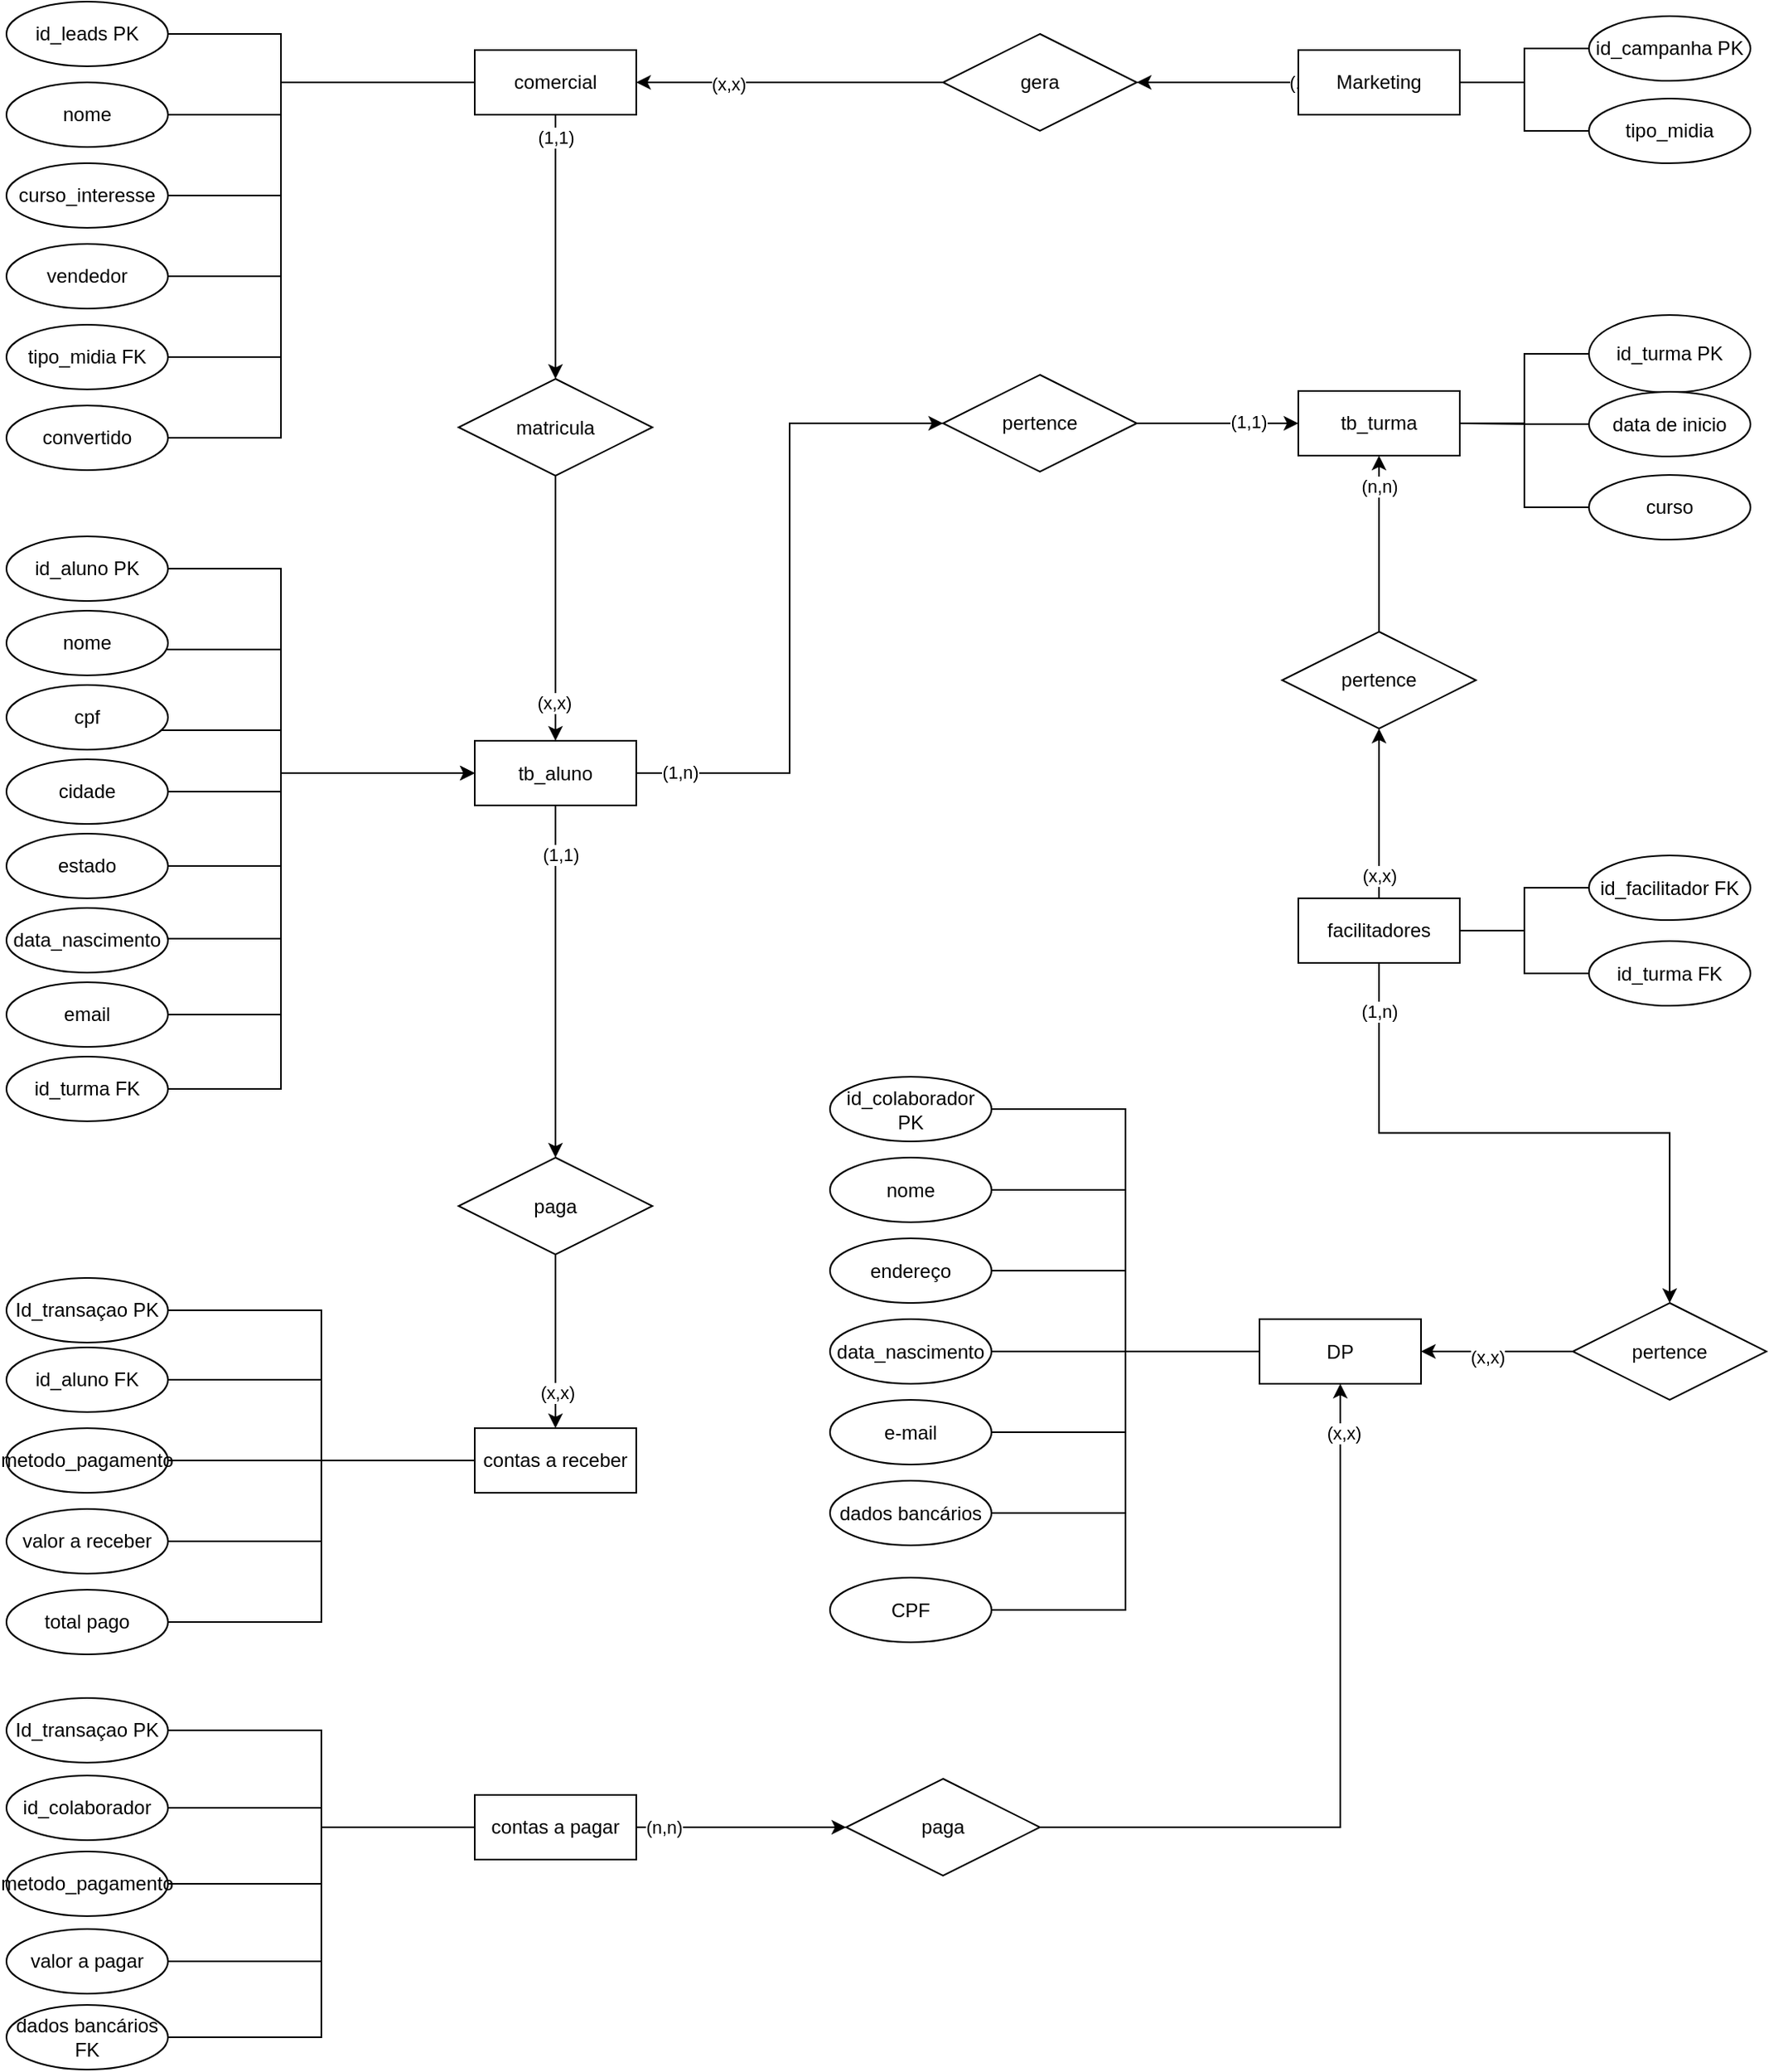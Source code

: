 <mxfile version="16.2.7" type="github">
  <diagram id="YJDorFOKSxrE0az7E-os" name="Page-1">
    <mxGraphModel dx="3046" dy="2547" grid="1" gridSize="10" guides="1" tooltips="1" connect="1" arrows="1" fold="1" page="1" pageScale="1" pageWidth="1169" pageHeight="827" math="0" shadow="0">
      <root>
        <mxCell id="0" />
        <mxCell id="1" parent="0" />
        <mxCell id="yTfPNT7VYN94s2qLSQWw-293" value="" style="edgeStyle=orthogonalEdgeStyle;rounded=0;orthogonalLoop=1;jettySize=auto;html=1;entryX=0;entryY=0.5;entryDx=0;entryDy=0;" parent="1" source="yTfPNT7VYN94s2qLSQWw-297" target="yTfPNT7VYN94s2qLSQWw-324" edge="1">
          <mxGeometry relative="1" as="geometry" />
        </mxCell>
        <mxCell id="yTfPNT7VYN94s2qLSQWw-294" value="(1,n)" style="edgeLabel;html=1;align=center;verticalAlign=middle;resizable=0;points=[];" parent="yTfPNT7VYN94s2qLSQWw-293" vertex="1" connectable="0">
          <mxGeometry x="-0.868" y="2" relative="1" as="geometry">
            <mxPoint y="1" as="offset" />
          </mxGeometry>
        </mxCell>
        <mxCell id="yTfPNT7VYN94s2qLSQWw-295" value="" style="edgeStyle=orthogonalEdgeStyle;rounded=0;orthogonalLoop=1;jettySize=auto;html=1;entryX=0.5;entryY=0;entryDx=0;entryDy=0;" parent="1" source="yTfPNT7VYN94s2qLSQWw-297" target="yTfPNT7VYN94s2qLSQWw-396" edge="1">
          <mxGeometry relative="1" as="geometry">
            <mxPoint x="-830" y="-1044" as="targetPoint" />
          </mxGeometry>
        </mxCell>
        <mxCell id="yTfPNT7VYN94s2qLSQWw-296" value="(1,1)" style="edgeLabel;html=1;align=center;verticalAlign=middle;resizable=0;points=[];" parent="yTfPNT7VYN94s2qLSQWw-295" vertex="1" connectable="0">
          <mxGeometry x="-0.727" y="3" relative="1" as="geometry">
            <mxPoint as="offset" />
          </mxGeometry>
        </mxCell>
        <mxCell id="yTfPNT7VYN94s2qLSQWw-297" value="tb_aluno" style="whiteSpace=wrap;html=1;align=center;" parent="1" vertex="1">
          <mxGeometry x="-810" y="-1162.5" width="100" height="40" as="geometry" />
        </mxCell>
        <mxCell id="yTfPNT7VYN94s2qLSQWw-298" value="" style="edgeStyle=orthogonalEdgeStyle;rounded=0;orthogonalLoop=1;jettySize=auto;html=1;entryX=0;entryY=0.5;entryDx=0;entryDy=0;endArrow=none;endFill=0;" parent="1" source="yTfPNT7VYN94s2qLSQWw-299" target="yTfPNT7VYN94s2qLSQWw-297" edge="1">
          <mxGeometry relative="1" as="geometry">
            <mxPoint x="-920" y="-1269" as="targetPoint" />
            <Array as="points">
              <mxPoint x="-930" y="-1269" />
              <mxPoint x="-930" y="-1142" />
            </Array>
          </mxGeometry>
        </mxCell>
        <mxCell id="yTfPNT7VYN94s2qLSQWw-299" value="id_aluno PK" style="ellipse;whiteSpace=wrap;html=1;align=center;" parent="1" vertex="1">
          <mxGeometry x="-1100" y="-1289" width="100" height="40" as="geometry" />
        </mxCell>
        <mxCell id="yTfPNT7VYN94s2qLSQWw-300" value="" style="edgeStyle=orthogonalEdgeStyle;rounded=0;orthogonalLoop=1;jettySize=auto;html=1;entryX=0;entryY=0.5;entryDx=0;entryDy=0;endArrow=none;endFill=0;" parent="1" source="yTfPNT7VYN94s2qLSQWw-301" target="yTfPNT7VYN94s2qLSQWw-297" edge="1">
          <mxGeometry relative="1" as="geometry">
            <mxPoint x="-920" y="-1219" as="targetPoint" />
            <Array as="points">
              <mxPoint x="-930" y="-1219" />
              <mxPoint x="-930" y="-1142" />
            </Array>
          </mxGeometry>
        </mxCell>
        <mxCell id="yTfPNT7VYN94s2qLSQWw-301" value="nome" style="ellipse;whiteSpace=wrap;html=1;align=center;" parent="1" vertex="1">
          <mxGeometry x="-1100" y="-1243" width="100" height="40" as="geometry" />
        </mxCell>
        <mxCell id="yTfPNT7VYN94s2qLSQWw-302" value="" style="edgeStyle=orthogonalEdgeStyle;rounded=0;orthogonalLoop=1;jettySize=auto;html=1;entryX=0;entryY=0.5;entryDx=0;entryDy=0;endArrow=none;endFill=0;" parent="1" source="yTfPNT7VYN94s2qLSQWw-303" target="yTfPNT7VYN94s2qLSQWw-297" edge="1">
          <mxGeometry relative="1" as="geometry">
            <mxPoint x="-920" y="-1169" as="targetPoint" />
            <Array as="points">
              <mxPoint x="-930" y="-1169" />
              <mxPoint x="-930" y="-1142" />
            </Array>
          </mxGeometry>
        </mxCell>
        <mxCell id="yTfPNT7VYN94s2qLSQWw-303" value="cpf" style="ellipse;whiteSpace=wrap;html=1;align=center;" parent="1" vertex="1">
          <mxGeometry x="-1100" y="-1197" width="100" height="40" as="geometry" />
        </mxCell>
        <mxCell id="yTfPNT7VYN94s2qLSQWw-304" value="" style="edgeStyle=orthogonalEdgeStyle;rounded=0;orthogonalLoop=1;jettySize=auto;html=1;entryX=0;entryY=0.5;entryDx=0;entryDy=0;endArrow=none;endFill=0;exitX=1;exitY=0.5;exitDx=0;exitDy=0;" parent="1" source="yTfPNT7VYN94s2qLSQWw-305" target="yTfPNT7VYN94s2qLSQWw-297" edge="1">
          <mxGeometry relative="1" as="geometry">
            <mxPoint x="-920" y="-1119" as="targetPoint" />
            <Array as="points">
              <mxPoint x="-930" y="-1131" />
              <mxPoint x="-930" y="-1142" />
            </Array>
          </mxGeometry>
        </mxCell>
        <mxCell id="yTfPNT7VYN94s2qLSQWw-305" value="cidade" style="ellipse;whiteSpace=wrap;html=1;align=center;" parent="1" vertex="1">
          <mxGeometry x="-1100" y="-1151" width="100" height="40" as="geometry" />
        </mxCell>
        <mxCell id="yTfPNT7VYN94s2qLSQWw-306" value="" style="edgeStyle=orthogonalEdgeStyle;rounded=0;orthogonalLoop=1;jettySize=auto;html=1;entryX=0;entryY=0.5;entryDx=0;entryDy=0;endArrow=none;endFill=0;" parent="1" source="yTfPNT7VYN94s2qLSQWw-307" target="yTfPNT7VYN94s2qLSQWw-297" edge="1">
          <mxGeometry relative="1" as="geometry">
            <mxPoint x="-920" y="-1069" as="targetPoint" />
            <Array as="points">
              <mxPoint x="-930" y="-1085" />
              <mxPoint x="-930" y="-1142" />
            </Array>
          </mxGeometry>
        </mxCell>
        <mxCell id="yTfPNT7VYN94s2qLSQWw-307" value="estado" style="ellipse;whiteSpace=wrap;html=1;align=center;" parent="1" vertex="1">
          <mxGeometry x="-1100" y="-1105" width="100" height="40" as="geometry" />
        </mxCell>
        <mxCell id="yTfPNT7VYN94s2qLSQWw-308" value="" style="edgeStyle=orthogonalEdgeStyle;rounded=0;orthogonalLoop=1;jettySize=auto;html=1;entryX=0;entryY=0.5;entryDx=0;entryDy=0;endArrow=none;endFill=0;exitX=1;exitY=0.5;exitDx=0;exitDy=0;" parent="1" source="yTfPNT7VYN94s2qLSQWw-309" target="yTfPNT7VYN94s2qLSQWw-297" edge="1">
          <mxGeometry relative="1" as="geometry">
            <mxPoint x="-920" y="-1019" as="targetPoint" />
            <Array as="points">
              <mxPoint x="-930" y="-1040" />
              <mxPoint x="-930" y="-1142" />
            </Array>
          </mxGeometry>
        </mxCell>
        <mxCell id="yTfPNT7VYN94s2qLSQWw-309" value="data_nascimento" style="ellipse;whiteSpace=wrap;html=1;align=center;" parent="1" vertex="1">
          <mxGeometry x="-1100" y="-1059" width="100" height="40" as="geometry" />
        </mxCell>
        <mxCell id="yTfPNT7VYN94s2qLSQWw-310" value="tb_turma" style="whiteSpace=wrap;html=1;align=center;" parent="1" vertex="1">
          <mxGeometry x="-300" y="-1379" width="100" height="40" as="geometry" />
        </mxCell>
        <mxCell id="yTfPNT7VYN94s2qLSQWw-315" value="" style="edgeStyle=orthogonalEdgeStyle;rounded=0;orthogonalLoop=1;jettySize=auto;html=1;entryX=1;entryY=0.5;entryDx=0;entryDy=0;endArrow=none;endFill=0;" parent="1" source="yTfPNT7VYN94s2qLSQWw-316" target="yTfPNT7VYN94s2qLSQWw-310" edge="1">
          <mxGeometry relative="1" as="geometry" />
        </mxCell>
        <mxCell id="yTfPNT7VYN94s2qLSQWw-316" value="id_turma PK" style="ellipse;whiteSpace=wrap;html=1;align=center;flipV=1;" parent="1" vertex="1">
          <mxGeometry x="-120" y="-1426" width="100" height="48" as="geometry" />
        </mxCell>
        <mxCell id="yTfPNT7VYN94s2qLSQWw-319" value="" style="edgeStyle=orthogonalEdgeStyle;rounded=0;orthogonalLoop=1;jettySize=auto;html=1;entryX=1;entryY=0.5;entryDx=0;entryDy=0;endArrow=none;endFill=0;" parent="1" source="yTfPNT7VYN94s2qLSQWw-320" target="yTfPNT7VYN94s2qLSQWw-310" edge="1">
          <mxGeometry relative="1" as="geometry">
            <mxPoint x="-196" y="-1285.5" as="targetPoint" />
          </mxGeometry>
        </mxCell>
        <mxCell id="yTfPNT7VYN94s2qLSQWw-320" value="data de inicio" style="ellipse;whiteSpace=wrap;html=1;align=center;flipV=1;" parent="1" vertex="1">
          <mxGeometry x="-120" y="-1378.5" width="100" height="40" as="geometry" />
        </mxCell>
        <mxCell id="yTfPNT7VYN94s2qLSQWw-321" value="" style="edgeStyle=orthogonalEdgeStyle;rounded=0;orthogonalLoop=1;jettySize=auto;html=1;entryX=1;entryY=0.5;entryDx=0;entryDy=0;endArrow=none;endFill=0;exitX=0;exitY=0.5;exitDx=0;exitDy=0;" parent="1" source="yTfPNT7VYN94s2qLSQWw-322" target="yTfPNT7VYN94s2qLSQWw-310" edge="1">
          <mxGeometry relative="1" as="geometry">
            <mxPoint x="-200" y="-1215.5" as="targetPoint" />
            <mxPoint x="-120" y="-1310.5" as="sourcePoint" />
          </mxGeometry>
        </mxCell>
        <mxCell id="yTfPNT7VYN94s2qLSQWw-322" value="curso" style="ellipse;whiteSpace=wrap;html=1;align=center;flipV=1;" parent="1" vertex="1">
          <mxGeometry x="-120" y="-1327" width="100" height="40" as="geometry" />
        </mxCell>
        <mxCell id="yTfPNT7VYN94s2qLSQWw-323" value="" style="edgeStyle=orthogonalEdgeStyle;rounded=0;orthogonalLoop=1;jettySize=auto;html=1;" parent="1" source="yTfPNT7VYN94s2qLSQWw-324" target="yTfPNT7VYN94s2qLSQWw-310" edge="1">
          <mxGeometry relative="1" as="geometry" />
        </mxCell>
        <mxCell id="asldm5agLRDIXmaxJVd2-7" value="(1,1)" style="edgeLabel;html=1;align=center;verticalAlign=middle;resizable=0;points=[];" parent="yTfPNT7VYN94s2qLSQWw-323" vertex="1" connectable="0">
          <mxGeometry x="0.384" y="1" relative="1" as="geometry">
            <mxPoint as="offset" />
          </mxGeometry>
        </mxCell>
        <mxCell id="yTfPNT7VYN94s2qLSQWw-324" value="pertence" style="shape=rhombus;perimeter=rhombusPerimeter;whiteSpace=wrap;html=1;align=center;" parent="1" vertex="1">
          <mxGeometry x="-520" y="-1389" width="120" height="60" as="geometry" />
        </mxCell>
        <mxCell id="yTfPNT7VYN94s2qLSQWw-325" value="" style="edgeStyle=orthogonalEdgeStyle;rounded=0;orthogonalLoop=1;jettySize=auto;html=1;entryX=0.5;entryY=1;entryDx=0;entryDy=0;exitX=0.5;exitY=0;exitDx=0;exitDy=0;" parent="1" source="yTfPNT7VYN94s2qLSQWw-326" target="yTfPNT7VYN94s2qLSQWw-404" edge="1">
          <mxGeometry relative="1" as="geometry">
            <mxPoint x="-90" y="-957" as="targetPoint" />
          </mxGeometry>
        </mxCell>
        <mxCell id="asldm5agLRDIXmaxJVd2-4" value="(x,x)" style="edgeLabel;html=1;align=center;verticalAlign=middle;resizable=0;points=[];" parent="yTfPNT7VYN94s2qLSQWw-325" vertex="1" connectable="0">
          <mxGeometry x="-0.729" relative="1" as="geometry">
            <mxPoint as="offset" />
          </mxGeometry>
        </mxCell>
        <mxCell id="yTfPNT7VYN94s2qLSQWw-326" value="facilitadores" style="whiteSpace=wrap;html=1;align=center;" parent="1" vertex="1">
          <mxGeometry x="-300" y="-1065" width="100" height="40" as="geometry" />
        </mxCell>
        <mxCell id="yTfPNT7VYN94s2qLSQWw-327" value="" style="edgeStyle=orthogonalEdgeStyle;rounded=0;orthogonalLoop=1;jettySize=auto;html=1;endArrow=none;endFill=0;" parent="1" source="yTfPNT7VYN94s2qLSQWw-328" target="yTfPNT7VYN94s2qLSQWw-326" edge="1">
          <mxGeometry relative="1" as="geometry" />
        </mxCell>
        <mxCell id="yTfPNT7VYN94s2qLSQWw-328" value="id_facilitador FK" style="ellipse;whiteSpace=wrap;html=1;align=center;" parent="1" vertex="1">
          <mxGeometry x="-120" y="-1091.5" width="100" height="40" as="geometry" />
        </mxCell>
        <mxCell id="yTfPNT7VYN94s2qLSQWw-329" value="" style="edgeStyle=orthogonalEdgeStyle;rounded=0;orthogonalLoop=1;jettySize=auto;html=1;endArrow=none;endFill=0;" parent="1" source="yTfPNT7VYN94s2qLSQWw-330" target="yTfPNT7VYN94s2qLSQWw-326" edge="1">
          <mxGeometry relative="1" as="geometry" />
        </mxCell>
        <mxCell id="yTfPNT7VYN94s2qLSQWw-330" value="id_turma FK" style="ellipse;whiteSpace=wrap;html=1;align=center;" parent="1" vertex="1">
          <mxGeometry x="-120" y="-1038.5" width="100" height="40" as="geometry" />
        </mxCell>
        <mxCell id="yTfPNT7VYN94s2qLSQWw-331" value="id_colaborador PK" style="ellipse;whiteSpace=wrap;html=1;align=center;" parent="1" vertex="1">
          <mxGeometry x="-590" y="-954.5" width="100" height="40" as="geometry" />
        </mxCell>
        <mxCell id="yTfPNT7VYN94s2qLSQWw-332" value="nome" style="ellipse;whiteSpace=wrap;html=1;align=center;" parent="1" vertex="1">
          <mxGeometry x="-590" y="-904.5" width="100" height="40" as="geometry" />
        </mxCell>
        <mxCell id="yTfPNT7VYN94s2qLSQWw-333" value="endereço" style="ellipse;whiteSpace=wrap;html=1;align=center;" parent="1" vertex="1">
          <mxGeometry x="-590" y="-854.5" width="100" height="40" as="geometry" />
        </mxCell>
        <mxCell id="yTfPNT7VYN94s2qLSQWw-334" value="data_nascimento" style="ellipse;whiteSpace=wrap;html=1;align=center;" parent="1" vertex="1">
          <mxGeometry x="-590" y="-804.5" width="100" height="40" as="geometry" />
        </mxCell>
        <mxCell id="yTfPNT7VYN94s2qLSQWw-335" value="" style="edgeStyle=orthogonalEdgeStyle;rounded=0;orthogonalLoop=1;jettySize=auto;html=1;entryX=0;entryY=0.5;entryDx=0;entryDy=0;endArrow=none;endFill=0;" parent="1" source="yTfPNT7VYN94s2qLSQWw-336" target="yTfPNT7VYN94s2qLSQWw-338" edge="1">
          <mxGeometry relative="1" as="geometry">
            <mxPoint x="-470" y="-738" as="targetPoint" />
          </mxGeometry>
        </mxCell>
        <mxCell id="yTfPNT7VYN94s2qLSQWw-336" value="e-mail" style="ellipse;whiteSpace=wrap;html=1;align=center;" parent="1" vertex="1">
          <mxGeometry x="-590" y="-754.5" width="100" height="40" as="geometry" />
        </mxCell>
        <mxCell id="yTfPNT7VYN94s2qLSQWw-337" value="dados bancários" style="ellipse;whiteSpace=wrap;html=1;align=center;" parent="1" vertex="1">
          <mxGeometry x="-590" y="-704.5" width="100" height="40" as="geometry" />
        </mxCell>
        <mxCell id="yTfPNT7VYN94s2qLSQWw-338" value="DP" style="whiteSpace=wrap;html=1;align=center;" parent="1" vertex="1">
          <mxGeometry x="-324" y="-804.5" width="100" height="40" as="geometry" />
        </mxCell>
        <mxCell id="yTfPNT7VYN94s2qLSQWw-339" value="" style="edgeStyle=orthogonalEdgeStyle;rounded=0;orthogonalLoop=1;jettySize=auto;html=1;entryX=0;entryY=0.5;entryDx=0;entryDy=0;exitX=1;exitY=0.5;exitDx=0;exitDy=0;endArrow=none;endFill=0;" parent="1" source="yTfPNT7VYN94s2qLSQWw-333" target="yTfPNT7VYN94s2qLSQWw-338" edge="1">
          <mxGeometry relative="1" as="geometry">
            <mxPoint x="-510" y="-815" as="targetPoint" />
            <mxPoint x="-424" y="-838" as="sourcePoint" />
          </mxGeometry>
        </mxCell>
        <mxCell id="yTfPNT7VYN94s2qLSQWw-340" value="" style="edgeStyle=orthogonalEdgeStyle;rounded=0;orthogonalLoop=1;jettySize=auto;html=1;entryX=0;entryY=0.5;entryDx=0;entryDy=0;exitX=1;exitY=0.5;exitDx=0;exitDy=0;endArrow=none;endFill=0;" parent="1" source="yTfPNT7VYN94s2qLSQWw-332" target="yTfPNT7VYN94s2qLSQWw-338" edge="1">
          <mxGeometry relative="1" as="geometry">
            <mxPoint x="-424" y="-889" as="sourcePoint" />
            <mxPoint x="-510" y="-815" as="targetPoint" />
          </mxGeometry>
        </mxCell>
        <mxCell id="yTfPNT7VYN94s2qLSQWw-341" value="" style="edgeStyle=orthogonalEdgeStyle;rounded=0;orthogonalLoop=1;jettySize=auto;html=1;entryX=0;entryY=0.5;entryDx=0;entryDy=0;exitX=1;exitY=0.5;exitDx=0;exitDy=0;endArrow=none;endFill=0;" parent="1" source="yTfPNT7VYN94s2qLSQWw-331" target="yTfPNT7VYN94s2qLSQWw-338" edge="1">
          <mxGeometry relative="1" as="geometry">
            <mxPoint x="-424" y="-940" as="sourcePoint" />
            <mxPoint x="-510" y="-815" as="targetPoint" />
          </mxGeometry>
        </mxCell>
        <mxCell id="yTfPNT7VYN94s2qLSQWw-342" value="" style="edgeStyle=orthogonalEdgeStyle;rounded=0;orthogonalLoop=1;jettySize=auto;html=1;entryX=0;entryY=0.5;entryDx=0;entryDy=0;exitX=1;exitY=0.5;exitDx=0;exitDy=0;endArrow=none;endFill=0;" parent="1" source="yTfPNT7VYN94s2qLSQWw-334" target="yTfPNT7VYN94s2qLSQWw-338" edge="1">
          <mxGeometry relative="1" as="geometry">
            <mxPoint x="-510" y="-815" as="targetPoint" />
            <mxPoint x="-424" y="-787" as="sourcePoint" />
          </mxGeometry>
        </mxCell>
        <mxCell id="yTfPNT7VYN94s2qLSQWw-343" value="" style="edgeStyle=orthogonalEdgeStyle;rounded=0;orthogonalLoop=1;jettySize=auto;html=1;entryX=0;entryY=0.5;entryDx=0;entryDy=0;exitX=1;exitY=0.5;exitDx=0;exitDy=0;endArrow=none;endFill=0;" parent="1" source="yTfPNT7VYN94s2qLSQWw-337" target="yTfPNT7VYN94s2qLSQWw-338" edge="1">
          <mxGeometry relative="1" as="geometry">
            <mxPoint x="-510" y="-815" as="targetPoint" />
            <mxPoint x="-424" y="-685" as="sourcePoint" />
          </mxGeometry>
        </mxCell>
        <mxCell id="yTfPNT7VYN94s2qLSQWw-344" value="" style="edgeStyle=orthogonalEdgeStyle;rounded=0;orthogonalLoop=1;jettySize=auto;html=1;entryX=0;entryY=0.5;entryDx=0;entryDy=0;endArrow=none;endFill=0;" parent="1" source="yTfPNT7VYN94s2qLSQWw-345" target="yTfPNT7VYN94s2qLSQWw-338" edge="1">
          <mxGeometry relative="1" as="geometry">
            <mxPoint x="-460" y="-610" as="targetPoint" />
          </mxGeometry>
        </mxCell>
        <mxCell id="yTfPNT7VYN94s2qLSQWw-345" value="CPF" style="ellipse;whiteSpace=wrap;html=1;align=center;" parent="1" vertex="1">
          <mxGeometry x="-590" y="-644.5" width="100" height="40" as="geometry" />
        </mxCell>
        <mxCell id="yTfPNT7VYN94s2qLSQWw-346" value="contas a receber" style="whiteSpace=wrap;html=1;align=center;" parent="1" vertex="1">
          <mxGeometry x="-810" y="-737" width="100" height="40" as="geometry" />
        </mxCell>
        <mxCell id="yTfPNT7VYN94s2qLSQWw-347" value="" style="edgeStyle=orthogonalEdgeStyle;rounded=0;orthogonalLoop=1;jettySize=auto;html=1;entryX=0;entryY=0.5;entryDx=0;entryDy=0;endArrow=none;endFill=0;" parent="1" source="yTfPNT7VYN94s2qLSQWw-348" target="yTfPNT7VYN94s2qLSQWw-346" edge="1">
          <mxGeometry relative="1" as="geometry">
            <mxPoint x="-920" y="-767" as="targetPoint" />
          </mxGeometry>
        </mxCell>
        <mxCell id="yTfPNT7VYN94s2qLSQWw-348" value="id_aluno FK" style="ellipse;whiteSpace=wrap;html=1;align=center;" parent="1" vertex="1">
          <mxGeometry x="-1100" y="-787" width="100" height="40" as="geometry" />
        </mxCell>
        <mxCell id="yTfPNT7VYN94s2qLSQWw-349" value="" style="edgeStyle=orthogonalEdgeStyle;rounded=0;orthogonalLoop=1;jettySize=auto;html=1;entryX=0;entryY=0.5;entryDx=0;entryDy=0;endArrow=none;endFill=0;" parent="1" source="yTfPNT7VYN94s2qLSQWw-350" target="yTfPNT7VYN94s2qLSQWw-346" edge="1">
          <mxGeometry relative="1" as="geometry">
            <mxPoint x="-920" y="-717" as="targetPoint" />
          </mxGeometry>
        </mxCell>
        <mxCell id="yTfPNT7VYN94s2qLSQWw-350" value="metodo_pagamento" style="ellipse;whiteSpace=wrap;html=1;align=center;" parent="1" vertex="1">
          <mxGeometry x="-1100" y="-737" width="100" height="40" as="geometry" />
        </mxCell>
        <mxCell id="yTfPNT7VYN94s2qLSQWw-351" value="" style="edgeStyle=orthogonalEdgeStyle;rounded=0;orthogonalLoop=1;jettySize=auto;html=1;entryX=0;entryY=0.5;entryDx=0;entryDy=0;endArrow=none;endFill=0;" parent="1" source="yTfPNT7VYN94s2qLSQWw-352" target="yTfPNT7VYN94s2qLSQWw-346" edge="1">
          <mxGeometry relative="1" as="geometry">
            <mxPoint x="-920" y="-667" as="targetPoint" />
          </mxGeometry>
        </mxCell>
        <mxCell id="yTfPNT7VYN94s2qLSQWw-352" value="valor a receber" style="ellipse;whiteSpace=wrap;html=1;align=center;" parent="1" vertex="1">
          <mxGeometry x="-1100" y="-687" width="100" height="40" as="geometry" />
        </mxCell>
        <mxCell id="yTfPNT7VYN94s2qLSQWw-353" value="" style="edgeStyle=orthogonalEdgeStyle;rounded=0;orthogonalLoop=1;jettySize=auto;html=1;entryX=0;entryY=0.5;entryDx=0;entryDy=0;endArrow=none;endFill=0;" parent="1" source="yTfPNT7VYN94s2qLSQWw-354" target="yTfPNT7VYN94s2qLSQWw-346" edge="1">
          <mxGeometry relative="1" as="geometry">
            <mxPoint x="-920" y="-617" as="targetPoint" />
          </mxGeometry>
        </mxCell>
        <mxCell id="yTfPNT7VYN94s2qLSQWw-354" value="total pago" style="ellipse;whiteSpace=wrap;html=1;align=center;" parent="1" vertex="1">
          <mxGeometry x="-1100" y="-637" width="100" height="40" as="geometry" />
        </mxCell>
        <mxCell id="yTfPNT7VYN94s2qLSQWw-355" value="" style="edgeStyle=orthogonalEdgeStyle;rounded=0;orthogonalLoop=1;jettySize=auto;html=1;entryX=0;entryY=0.5;entryDx=0;entryDy=0;endArrow=none;endFill=0;" parent="1" source="yTfPNT7VYN94s2qLSQWw-356" target="yTfPNT7VYN94s2qLSQWw-346" edge="1">
          <mxGeometry relative="1" as="geometry">
            <mxPoint x="-920" y="-810" as="targetPoint" />
          </mxGeometry>
        </mxCell>
        <mxCell id="yTfPNT7VYN94s2qLSQWw-356" value="Id_transaçao PK" style="ellipse;whiteSpace=wrap;html=1;align=center;" parent="1" vertex="1">
          <mxGeometry x="-1100" y="-830" width="100" height="40" as="geometry" />
        </mxCell>
        <mxCell id="yTfPNT7VYN94s2qLSQWw-357" value="" style="edgeStyle=orthogonalEdgeStyle;rounded=0;orthogonalLoop=1;jettySize=auto;html=1;entryX=0;entryY=0.5;entryDx=0;entryDy=0;" parent="1" source="yTfPNT7VYN94s2qLSQWw-359" target="yTfPNT7VYN94s2qLSQWw-399" edge="1">
          <mxGeometry relative="1" as="geometry">
            <mxPoint x="-680" y="-480" as="targetPoint" />
          </mxGeometry>
        </mxCell>
        <mxCell id="yTfPNT7VYN94s2qLSQWw-358" value="(n,n)" style="edgeLabel;html=1;align=center;verticalAlign=middle;resizable=0;points=[];" parent="yTfPNT7VYN94s2qLSQWw-357" vertex="1" connectable="0">
          <mxGeometry x="-0.744" relative="1" as="geometry">
            <mxPoint as="offset" />
          </mxGeometry>
        </mxCell>
        <mxCell id="yTfPNT7VYN94s2qLSQWw-359" value="contas a pagar" style="whiteSpace=wrap;html=1;align=center;" parent="1" vertex="1">
          <mxGeometry x="-810" y="-510" width="100" height="40" as="geometry" />
        </mxCell>
        <mxCell id="yTfPNT7VYN94s2qLSQWw-360" value="" style="edgeStyle=orthogonalEdgeStyle;rounded=0;orthogonalLoop=1;jettySize=auto;html=1;entryX=0;entryY=0.5;entryDx=0;entryDy=0;endArrow=none;endFill=0;startArrow=none;startFill=0;" parent="1" source="yTfPNT7VYN94s2qLSQWw-361" target="yTfPNT7VYN94s2qLSQWw-359" edge="1">
          <mxGeometry relative="1" as="geometry">
            <mxPoint x="-900" y="-507" as="targetPoint" />
          </mxGeometry>
        </mxCell>
        <mxCell id="yTfPNT7VYN94s2qLSQWw-361" value="id_colaborador" style="ellipse;whiteSpace=wrap;html=1;align=center;" parent="1" vertex="1">
          <mxGeometry x="-1100" y="-522" width="100" height="40" as="geometry" />
        </mxCell>
        <mxCell id="yTfPNT7VYN94s2qLSQWw-362" value="" style="edgeStyle=orthogonalEdgeStyle;rounded=0;orthogonalLoop=1;jettySize=auto;html=1;entryX=0;entryY=0.5;entryDx=0;entryDy=0;endArrow=none;endFill=0;startArrow=none;startFill=0;" parent="1" source="yTfPNT7VYN94s2qLSQWw-363" target="yTfPNT7VYN94s2qLSQWw-359" edge="1">
          <mxGeometry relative="1" as="geometry">
            <mxPoint x="-900" y="-457" as="targetPoint" />
          </mxGeometry>
        </mxCell>
        <mxCell id="yTfPNT7VYN94s2qLSQWw-363" value="metodo_pagamento" style="ellipse;whiteSpace=wrap;html=1;align=center;" parent="1" vertex="1">
          <mxGeometry x="-1100" y="-475" width="100" height="40" as="geometry" />
        </mxCell>
        <mxCell id="yTfPNT7VYN94s2qLSQWw-364" value="" style="edgeStyle=orthogonalEdgeStyle;rounded=0;orthogonalLoop=1;jettySize=auto;html=1;entryX=0;entryY=0.5;entryDx=0;entryDy=0;endArrow=none;endFill=0;startArrow=none;startFill=0;" parent="1" source="yTfPNT7VYN94s2qLSQWw-365" target="yTfPNT7VYN94s2qLSQWw-359" edge="1">
          <mxGeometry relative="1" as="geometry">
            <mxPoint x="-900" y="-407" as="targetPoint" />
          </mxGeometry>
        </mxCell>
        <mxCell id="yTfPNT7VYN94s2qLSQWw-365" value="valor a pagar" style="ellipse;whiteSpace=wrap;html=1;align=center;" parent="1" vertex="1">
          <mxGeometry x="-1100" y="-427" width="100" height="40" as="geometry" />
        </mxCell>
        <mxCell id="yTfPNT7VYN94s2qLSQWw-366" value="" style="edgeStyle=orthogonalEdgeStyle;rounded=0;orthogonalLoop=1;jettySize=auto;html=1;entryX=0;entryY=0.5;entryDx=0;entryDy=0;endArrow=none;endFill=0;startArrow=none;startFill=0;" parent="1" source="yTfPNT7VYN94s2qLSQWw-367" target="yTfPNT7VYN94s2qLSQWw-359" edge="1">
          <mxGeometry relative="1" as="geometry">
            <mxPoint x="-900" y="-550" as="targetPoint" />
          </mxGeometry>
        </mxCell>
        <mxCell id="yTfPNT7VYN94s2qLSQWw-367" value="Id_transaçao PK" style="ellipse;whiteSpace=wrap;html=1;align=center;" parent="1" vertex="1">
          <mxGeometry x="-1100" y="-570" width="100" height="40" as="geometry" />
        </mxCell>
        <mxCell id="yTfPNT7VYN94s2qLSQWw-368" value="comercial" style="whiteSpace=wrap;html=1;align=center;" parent="1" vertex="1">
          <mxGeometry x="-810" y="-1590" width="100" height="40" as="geometry" />
        </mxCell>
        <mxCell id="yTfPNT7VYN94s2qLSQWw-369" value="" style="edgeStyle=orthogonalEdgeStyle;rounded=0;orthogonalLoop=1;jettySize=auto;html=1;entryX=0;entryY=0.5;entryDx=0;entryDy=0;endArrow=none;endFill=0;" parent="1" source="yTfPNT7VYN94s2qLSQWw-370" target="yTfPNT7VYN94s2qLSQWw-368" edge="1">
          <mxGeometry relative="1" as="geometry">
            <mxPoint x="-920" y="-1600" as="targetPoint" />
            <Array as="points">
              <mxPoint x="-930" y="-1600" />
              <mxPoint x="-930" y="-1570" />
            </Array>
          </mxGeometry>
        </mxCell>
        <mxCell id="yTfPNT7VYN94s2qLSQWw-370" value="id_leads PK" style="ellipse;whiteSpace=wrap;html=1;align=center;" parent="1" vertex="1">
          <mxGeometry x="-1100" y="-1620" width="100" height="40" as="geometry" />
        </mxCell>
        <mxCell id="yTfPNT7VYN94s2qLSQWw-371" value="" style="edgeStyle=orthogonalEdgeStyle;rounded=0;orthogonalLoop=1;jettySize=auto;html=1;entryX=0;entryY=0.5;entryDx=0;entryDy=0;endArrow=none;endFill=0;" parent="1" source="yTfPNT7VYN94s2qLSQWw-372" target="yTfPNT7VYN94s2qLSQWw-368" edge="1">
          <mxGeometry relative="1" as="geometry">
            <mxPoint x="-920" y="-1550" as="targetPoint" />
            <Array as="points">
              <mxPoint x="-930" y="-1550" />
              <mxPoint x="-930" y="-1570" />
            </Array>
          </mxGeometry>
        </mxCell>
        <mxCell id="yTfPNT7VYN94s2qLSQWw-372" value="nome" style="ellipse;whiteSpace=wrap;html=1;align=center;" parent="1" vertex="1">
          <mxGeometry x="-1100" y="-1570" width="100" height="40" as="geometry" />
        </mxCell>
        <mxCell id="yTfPNT7VYN94s2qLSQWw-373" value="" style="edgeStyle=orthogonalEdgeStyle;rounded=0;orthogonalLoop=1;jettySize=auto;html=1;entryX=0;entryY=0.5;entryDx=0;entryDy=0;endArrow=none;endFill=0;" parent="1" source="yTfPNT7VYN94s2qLSQWw-374" target="yTfPNT7VYN94s2qLSQWw-368" edge="1">
          <mxGeometry relative="1" as="geometry">
            <mxPoint x="-920" y="-1500" as="targetPoint" />
            <Array as="points">
              <mxPoint x="-930" y="-1500" />
              <mxPoint x="-930" y="-1570" />
            </Array>
          </mxGeometry>
        </mxCell>
        <mxCell id="yTfPNT7VYN94s2qLSQWw-374" value="curso_interesse" style="ellipse;whiteSpace=wrap;html=1;align=center;" parent="1" vertex="1">
          <mxGeometry x="-1100" y="-1520" width="100" height="40" as="geometry" />
        </mxCell>
        <mxCell id="yTfPNT7VYN94s2qLSQWw-375" value="" style="edgeStyle=orthogonalEdgeStyle;rounded=0;orthogonalLoop=1;jettySize=auto;html=1;entryX=0;entryY=0.5;entryDx=0;entryDy=0;endArrow=none;endFill=0;" parent="1" source="yTfPNT7VYN94s2qLSQWw-376" target="yTfPNT7VYN94s2qLSQWw-368" edge="1">
          <mxGeometry relative="1" as="geometry">
            <mxPoint x="-920" y="-1450" as="targetPoint" />
            <Array as="points">
              <mxPoint x="-930" y="-1450" />
              <mxPoint x="-930" y="-1570" />
            </Array>
          </mxGeometry>
        </mxCell>
        <mxCell id="yTfPNT7VYN94s2qLSQWw-376" value="vendedor" style="ellipse;whiteSpace=wrap;html=1;align=center;" parent="1" vertex="1">
          <mxGeometry x="-1100" y="-1470" width="100" height="40" as="geometry" />
        </mxCell>
        <mxCell id="yTfPNT7VYN94s2qLSQWw-377" value="" style="edgeStyle=orthogonalEdgeStyle;rounded=0;orthogonalLoop=1;jettySize=auto;html=1;entryX=0;entryY=0.5;entryDx=0;entryDy=0;endArrow=none;endFill=0;" parent="1" source="yTfPNT7VYN94s2qLSQWw-378" target="yTfPNT7VYN94s2qLSQWw-368" edge="1">
          <mxGeometry relative="1" as="geometry">
            <mxPoint x="-920" y="-1400" as="targetPoint" />
            <Array as="points">
              <mxPoint x="-930" y="-1400" />
              <mxPoint x="-930" y="-1570" />
            </Array>
          </mxGeometry>
        </mxCell>
        <mxCell id="yTfPNT7VYN94s2qLSQWw-378" value="tipo_midia FK" style="ellipse;whiteSpace=wrap;html=1;align=center;" parent="1" vertex="1">
          <mxGeometry x="-1100" y="-1420" width="100" height="40" as="geometry" />
        </mxCell>
        <mxCell id="yTfPNT7VYN94s2qLSQWw-379" value="" style="edgeStyle=orthogonalEdgeStyle;rounded=0;orthogonalLoop=1;jettySize=auto;html=1;entryX=0;entryY=0.5;entryDx=0;entryDy=0;endArrow=none;endFill=0;" parent="1" source="yTfPNT7VYN94s2qLSQWw-380" target="yTfPNT7VYN94s2qLSQWw-368" edge="1">
          <mxGeometry relative="1" as="geometry">
            <mxPoint x="-920" y="-1350" as="targetPoint" />
            <Array as="points">
              <mxPoint x="-930" y="-1350" />
              <mxPoint x="-930" y="-1570" />
            </Array>
          </mxGeometry>
        </mxCell>
        <mxCell id="yTfPNT7VYN94s2qLSQWw-380" value="convertido" style="ellipse;whiteSpace=wrap;html=1;align=center;" parent="1" vertex="1">
          <mxGeometry x="-1100" y="-1370" width="100" height="40" as="geometry" />
        </mxCell>
        <mxCell id="yTfPNT7VYN94s2qLSQWw-381" value="" style="edgeStyle=orthogonalEdgeStyle;rounded=0;orthogonalLoop=1;jettySize=auto;html=1;entryX=1;entryY=0.5;entryDx=0;entryDy=0;" parent="1" source="yTfPNT7VYN94s2qLSQWw-383" target="yTfPNT7VYN94s2qLSQWw-401" edge="1">
          <mxGeometry relative="1" as="geometry">
            <mxPoint x="-480" y="-1480" as="targetPoint" />
          </mxGeometry>
        </mxCell>
        <mxCell id="yTfPNT7VYN94s2qLSQWw-382" value="(1, n)" style="edgeLabel;html=1;align=center;verticalAlign=middle;resizable=0;points=[];" parent="yTfPNT7VYN94s2qLSQWw-381" vertex="1" connectable="0">
          <mxGeometry x="-0.618" y="-2" relative="1" as="geometry">
            <mxPoint x="26" y="2" as="offset" />
          </mxGeometry>
        </mxCell>
        <mxCell id="yTfPNT7VYN94s2qLSQWw-383" value="Marketing" style="whiteSpace=wrap;html=1;align=center;" parent="1" vertex="1">
          <mxGeometry x="-300" y="-1590" width="100" height="40" as="geometry" />
        </mxCell>
        <mxCell id="yTfPNT7VYN94s2qLSQWw-384" value="" style="edgeStyle=orthogonalEdgeStyle;rounded=0;orthogonalLoop=1;jettySize=auto;html=1;entryX=1;entryY=0.5;entryDx=0;entryDy=0;endArrow=none;endFill=0;" parent="1" source="yTfPNT7VYN94s2qLSQWw-385" target="yTfPNT7VYN94s2qLSQWw-383" edge="1">
          <mxGeometry relative="1" as="geometry" />
        </mxCell>
        <mxCell id="yTfPNT7VYN94s2qLSQWw-385" value="tipo_midia" style="ellipse;whiteSpace=wrap;html=1;align=center;flipV=1;" parent="1" vertex="1">
          <mxGeometry x="-120" y="-1560" width="100" height="40" as="geometry" />
        </mxCell>
        <mxCell id="yTfPNT7VYN94s2qLSQWw-386" value="" style="edgeStyle=orthogonalEdgeStyle;rounded=0;orthogonalLoop=1;jettySize=auto;html=1;entryX=1;entryY=0.5;entryDx=0;entryDy=0;endArrow=none;endFill=0;" parent="1" source="yTfPNT7VYN94s2qLSQWw-387" target="yTfPNT7VYN94s2qLSQWw-383" edge="1">
          <mxGeometry relative="1" as="geometry" />
        </mxCell>
        <mxCell id="yTfPNT7VYN94s2qLSQWw-387" value="id_campanha PK" style="ellipse;whiteSpace=wrap;html=1;align=center;flipV=1;" parent="1" vertex="1">
          <mxGeometry x="-120" y="-1611" width="100" height="40" as="geometry" />
        </mxCell>
        <mxCell id="yTfPNT7VYN94s2qLSQWw-388" value="" style="edgeStyle=orthogonalEdgeStyle;rounded=0;orthogonalLoop=1;jettySize=auto;html=1;entryX=0.5;entryY=1;entryDx=0;entryDy=0;startArrow=classic;startFill=1;endArrow=none;endFill=0;" parent="1" source="yTfPNT7VYN94s2qLSQWw-390" target="yTfPNT7VYN94s2qLSQWw-368" edge="1">
          <mxGeometry relative="1" as="geometry">
            <Array as="points">
              <mxPoint x="-760" y="-1420" />
              <mxPoint x="-760" y="-1420" />
            </Array>
          </mxGeometry>
        </mxCell>
        <mxCell id="yTfPNT7VYN94s2qLSQWw-389" value="(1,1)" style="edgeLabel;html=1;align=center;verticalAlign=middle;resizable=0;points=[];" parent="yTfPNT7VYN94s2qLSQWw-388" vertex="1" connectable="0">
          <mxGeometry x="0.513" y="-1" relative="1" as="geometry">
            <mxPoint x="-1" y="-26" as="offset" />
          </mxGeometry>
        </mxCell>
        <mxCell id="yTfPNT7VYN94s2qLSQWw-390" value="matricula" style="shape=rhombus;perimeter=rhombusPerimeter;whiteSpace=wrap;html=1;align=center;" parent="1" vertex="1">
          <mxGeometry x="-820" y="-1386.5" width="120" height="60" as="geometry" />
        </mxCell>
        <mxCell id="yTfPNT7VYN94s2qLSQWw-391" value="" style="edgeStyle=orthogonalEdgeStyle;rounded=0;orthogonalLoop=1;jettySize=auto;html=1;entryX=0.5;entryY=1;entryDx=0;entryDy=0;startArrow=classic;startFill=1;endArrow=none;endFill=0;exitX=0.5;exitY=0;exitDx=0;exitDy=0;" parent="1" source="yTfPNT7VYN94s2qLSQWw-394" target="yTfPNT7VYN94s2qLSQWw-326" edge="1">
          <mxGeometry relative="1" as="geometry">
            <mxPoint x="-90" y="-874" as="targetPoint" />
          </mxGeometry>
        </mxCell>
        <mxCell id="yTfPNT7VYN94s2qLSQWw-392" value="(1,n)" style="edgeLabel;html=1;align=center;verticalAlign=middle;resizable=0;points=[];" parent="yTfPNT7VYN94s2qLSQWw-391" vertex="1" connectable="0">
          <mxGeometry x="0.578" relative="1" as="geometry">
            <mxPoint y="-53" as="offset" />
          </mxGeometry>
        </mxCell>
        <mxCell id="lmifUTo95L_frAYQCKhQ-8" value="" style="edgeStyle=orthogonalEdgeStyle;rounded=0;orthogonalLoop=1;jettySize=auto;html=1;" edge="1" parent="1" source="yTfPNT7VYN94s2qLSQWw-394" target="yTfPNT7VYN94s2qLSQWw-338">
          <mxGeometry relative="1" as="geometry" />
        </mxCell>
        <mxCell id="lmifUTo95L_frAYQCKhQ-9" value="(x,x)" style="edgeLabel;html=1;align=center;verticalAlign=middle;resizable=0;points=[];" vertex="1" connectable="0" parent="lmifUTo95L_frAYQCKhQ-8">
          <mxGeometry x="0.135" y="3" relative="1" as="geometry">
            <mxPoint as="offset" />
          </mxGeometry>
        </mxCell>
        <mxCell id="yTfPNT7VYN94s2qLSQWw-394" value="pertence" style="shape=rhombus;perimeter=rhombusPerimeter;whiteSpace=wrap;html=1;align=center;" parent="1" vertex="1">
          <mxGeometry x="-130" y="-814.5" width="120" height="60" as="geometry" />
        </mxCell>
        <mxCell id="yTfPNT7VYN94s2qLSQWw-395" value="" style="edgeStyle=orthogonalEdgeStyle;rounded=0;orthogonalLoop=1;jettySize=auto;html=1;entryX=0.5;entryY=0;entryDx=0;entryDy=0;" parent="1" source="yTfPNT7VYN94s2qLSQWw-396" target="yTfPNT7VYN94s2qLSQWw-346" edge="1">
          <mxGeometry relative="1" as="geometry">
            <mxPoint x="-830" y="-869" as="targetPoint" />
          </mxGeometry>
        </mxCell>
        <mxCell id="asldm5agLRDIXmaxJVd2-2" value="(x,x)" style="edgeLabel;html=1;align=center;verticalAlign=middle;resizable=0;points=[];" parent="yTfPNT7VYN94s2qLSQWw-395" vertex="1" connectable="0">
          <mxGeometry x="0.583" y="1" relative="1" as="geometry">
            <mxPoint as="offset" />
          </mxGeometry>
        </mxCell>
        <mxCell id="yTfPNT7VYN94s2qLSQWw-396" value="paga" style="shape=rhombus;perimeter=rhombusPerimeter;whiteSpace=wrap;html=1;align=center;" parent="1" vertex="1">
          <mxGeometry x="-820" y="-904.5" width="120" height="60" as="geometry" />
        </mxCell>
        <mxCell id="yTfPNT7VYN94s2qLSQWw-397" value="" style="endArrow=classic;html=1;rounded=0;entryX=0.5;entryY=0;entryDx=0;entryDy=0;exitX=0.5;exitY=1;exitDx=0;exitDy=0;endFill=1;" parent="1" source="yTfPNT7VYN94s2qLSQWw-390" target="yTfPNT7VYN94s2qLSQWw-297" edge="1">
          <mxGeometry relative="1" as="geometry">
            <mxPoint x="-1170" y="-1340" as="sourcePoint" />
            <mxPoint x="-1010" y="-1340" as="targetPoint" />
          </mxGeometry>
        </mxCell>
        <mxCell id="asldm5agLRDIXmaxJVd2-1" value="(x,x)" style="edgeLabel;html=1;align=center;verticalAlign=middle;resizable=0;points=[];" parent="yTfPNT7VYN94s2qLSQWw-397" vertex="1" connectable="0">
          <mxGeometry x="0.701" y="-1" relative="1" as="geometry">
            <mxPoint y="1" as="offset" />
          </mxGeometry>
        </mxCell>
        <mxCell id="yTfPNT7VYN94s2qLSQWw-398" value="" style="edgeStyle=orthogonalEdgeStyle;rounded=0;orthogonalLoop=1;jettySize=auto;html=1;entryX=0.5;entryY=1;entryDx=0;entryDy=0;" parent="1" source="yTfPNT7VYN94s2qLSQWw-399" target="yTfPNT7VYN94s2qLSQWw-338" edge="1">
          <mxGeometry relative="1" as="geometry">
            <mxPoint x="-150" y="-480" as="targetPoint" />
          </mxGeometry>
        </mxCell>
        <mxCell id="asldm5agLRDIXmaxJVd2-3" value="(x,x)" style="edgeLabel;html=1;align=center;verticalAlign=middle;resizable=0;points=[];" parent="yTfPNT7VYN94s2qLSQWw-398" vertex="1" connectable="0">
          <mxGeometry x="0.869" y="-2" relative="1" as="geometry">
            <mxPoint as="offset" />
          </mxGeometry>
        </mxCell>
        <mxCell id="yTfPNT7VYN94s2qLSQWw-399" value="paga" style="shape=rhombus;perimeter=rhombusPerimeter;whiteSpace=wrap;html=1;align=center;" parent="1" vertex="1">
          <mxGeometry x="-580" y="-520" width="120" height="60" as="geometry" />
        </mxCell>
        <mxCell id="yTfPNT7VYN94s2qLSQWw-400" value="" style="edgeStyle=orthogonalEdgeStyle;rounded=0;orthogonalLoop=1;jettySize=auto;html=1;entryX=1;entryY=0.5;entryDx=0;entryDy=0;" parent="1" source="yTfPNT7VYN94s2qLSQWw-401" target="yTfPNT7VYN94s2qLSQWw-368" edge="1">
          <mxGeometry relative="1" as="geometry">
            <mxPoint x="-730" y="-1475" as="targetPoint" />
          </mxGeometry>
        </mxCell>
        <mxCell id="asldm5agLRDIXmaxJVd2-5" value="(x,x)" style="edgeLabel;html=1;align=center;verticalAlign=middle;resizable=0;points=[];" parent="yTfPNT7VYN94s2qLSQWw-400" vertex="1" connectable="0">
          <mxGeometry x="0.4" y="1" relative="1" as="geometry">
            <mxPoint as="offset" />
          </mxGeometry>
        </mxCell>
        <mxCell id="yTfPNT7VYN94s2qLSQWw-401" value="gera" style="shape=rhombus;perimeter=rhombusPerimeter;whiteSpace=wrap;html=1;align=center;" parent="1" vertex="1">
          <mxGeometry x="-520" y="-1600" width="120" height="60" as="geometry" />
        </mxCell>
        <mxCell id="yTfPNT7VYN94s2qLSQWw-402" value="" style="edgeStyle=orthogonalEdgeStyle;rounded=0;orthogonalLoop=1;jettySize=auto;html=1;entryX=0.5;entryY=1;entryDx=0;entryDy=0;" parent="1" source="yTfPNT7VYN94s2qLSQWw-404" target="yTfPNT7VYN94s2qLSQWw-310" edge="1">
          <mxGeometry relative="1" as="geometry" />
        </mxCell>
        <mxCell id="yTfPNT7VYN94s2qLSQWw-403" value="(n,n)" style="edgeLabel;html=1;align=center;verticalAlign=middle;resizable=0;points=[];" parent="yTfPNT7VYN94s2qLSQWw-402" vertex="1" connectable="0">
          <mxGeometry x="0.664" relative="1" as="geometry">
            <mxPoint as="offset" />
          </mxGeometry>
        </mxCell>
        <mxCell id="yTfPNT7VYN94s2qLSQWw-404" value="pertence" style="shape=rhombus;perimeter=rhombusPerimeter;whiteSpace=wrap;html=1;align=center;" parent="1" vertex="1">
          <mxGeometry x="-310" y="-1230" width="120" height="60" as="geometry" />
        </mxCell>
        <mxCell id="yTfPNT7VYN94s2qLSQWw-405" value="" style="edgeStyle=orthogonalEdgeStyle;rounded=0;orthogonalLoop=1;jettySize=auto;html=1;startArrow=none;startFill=0;endArrow=none;endFill=0;entryX=0;entryY=0.5;entryDx=0;entryDy=0;" parent="1" source="yTfPNT7VYN94s2qLSQWw-406" target="yTfPNT7VYN94s2qLSQWw-359" edge="1">
          <mxGeometry relative="1" as="geometry">
            <mxPoint x="-900" y="-360" as="targetPoint" />
          </mxGeometry>
        </mxCell>
        <mxCell id="yTfPNT7VYN94s2qLSQWw-406" value="dados bancários FK" style="ellipse;whiteSpace=wrap;html=1;align=center;" parent="1" vertex="1">
          <mxGeometry x="-1100" y="-380" width="100" height="40" as="geometry" />
        </mxCell>
        <mxCell id="lmifUTo95L_frAYQCKhQ-5" value="" style="edgeStyle=orthogonalEdgeStyle;rounded=0;orthogonalLoop=1;jettySize=auto;html=1;entryX=0;entryY=0.5;entryDx=0;entryDy=0;" edge="1" parent="1" source="lmifUTo95L_frAYQCKhQ-1" target="yTfPNT7VYN94s2qLSQWw-297">
          <mxGeometry relative="1" as="geometry">
            <mxPoint x="-920" y="-987" as="targetPoint" />
            <Array as="points">
              <mxPoint x="-930" y="-993" />
              <mxPoint x="-930" y="-1142" />
            </Array>
          </mxGeometry>
        </mxCell>
        <mxCell id="lmifUTo95L_frAYQCKhQ-1" value="email" style="ellipse;whiteSpace=wrap;html=1;align=center;" vertex="1" parent="1">
          <mxGeometry x="-1100" y="-1013" width="100" height="40" as="geometry" />
        </mxCell>
        <mxCell id="lmifUTo95L_frAYQCKhQ-6" value="" style="edgeStyle=orthogonalEdgeStyle;rounded=0;orthogonalLoop=1;jettySize=auto;html=1;entryX=0;entryY=0.5;entryDx=0;entryDy=0;" edge="1" parent="1" source="lmifUTo95L_frAYQCKhQ-2" target="yTfPNT7VYN94s2qLSQWw-297">
          <mxGeometry relative="1" as="geometry">
            <mxPoint x="-920" y="-947" as="targetPoint" />
            <Array as="points">
              <mxPoint x="-930" y="-947" />
              <mxPoint x="-930" y="-1142" />
            </Array>
          </mxGeometry>
        </mxCell>
        <mxCell id="lmifUTo95L_frAYQCKhQ-2" value="id_turma FK" style="ellipse;whiteSpace=wrap;html=1;align=center;" vertex="1" parent="1">
          <mxGeometry x="-1100" y="-967" width="100" height="40" as="geometry" />
        </mxCell>
      </root>
    </mxGraphModel>
  </diagram>
</mxfile>
